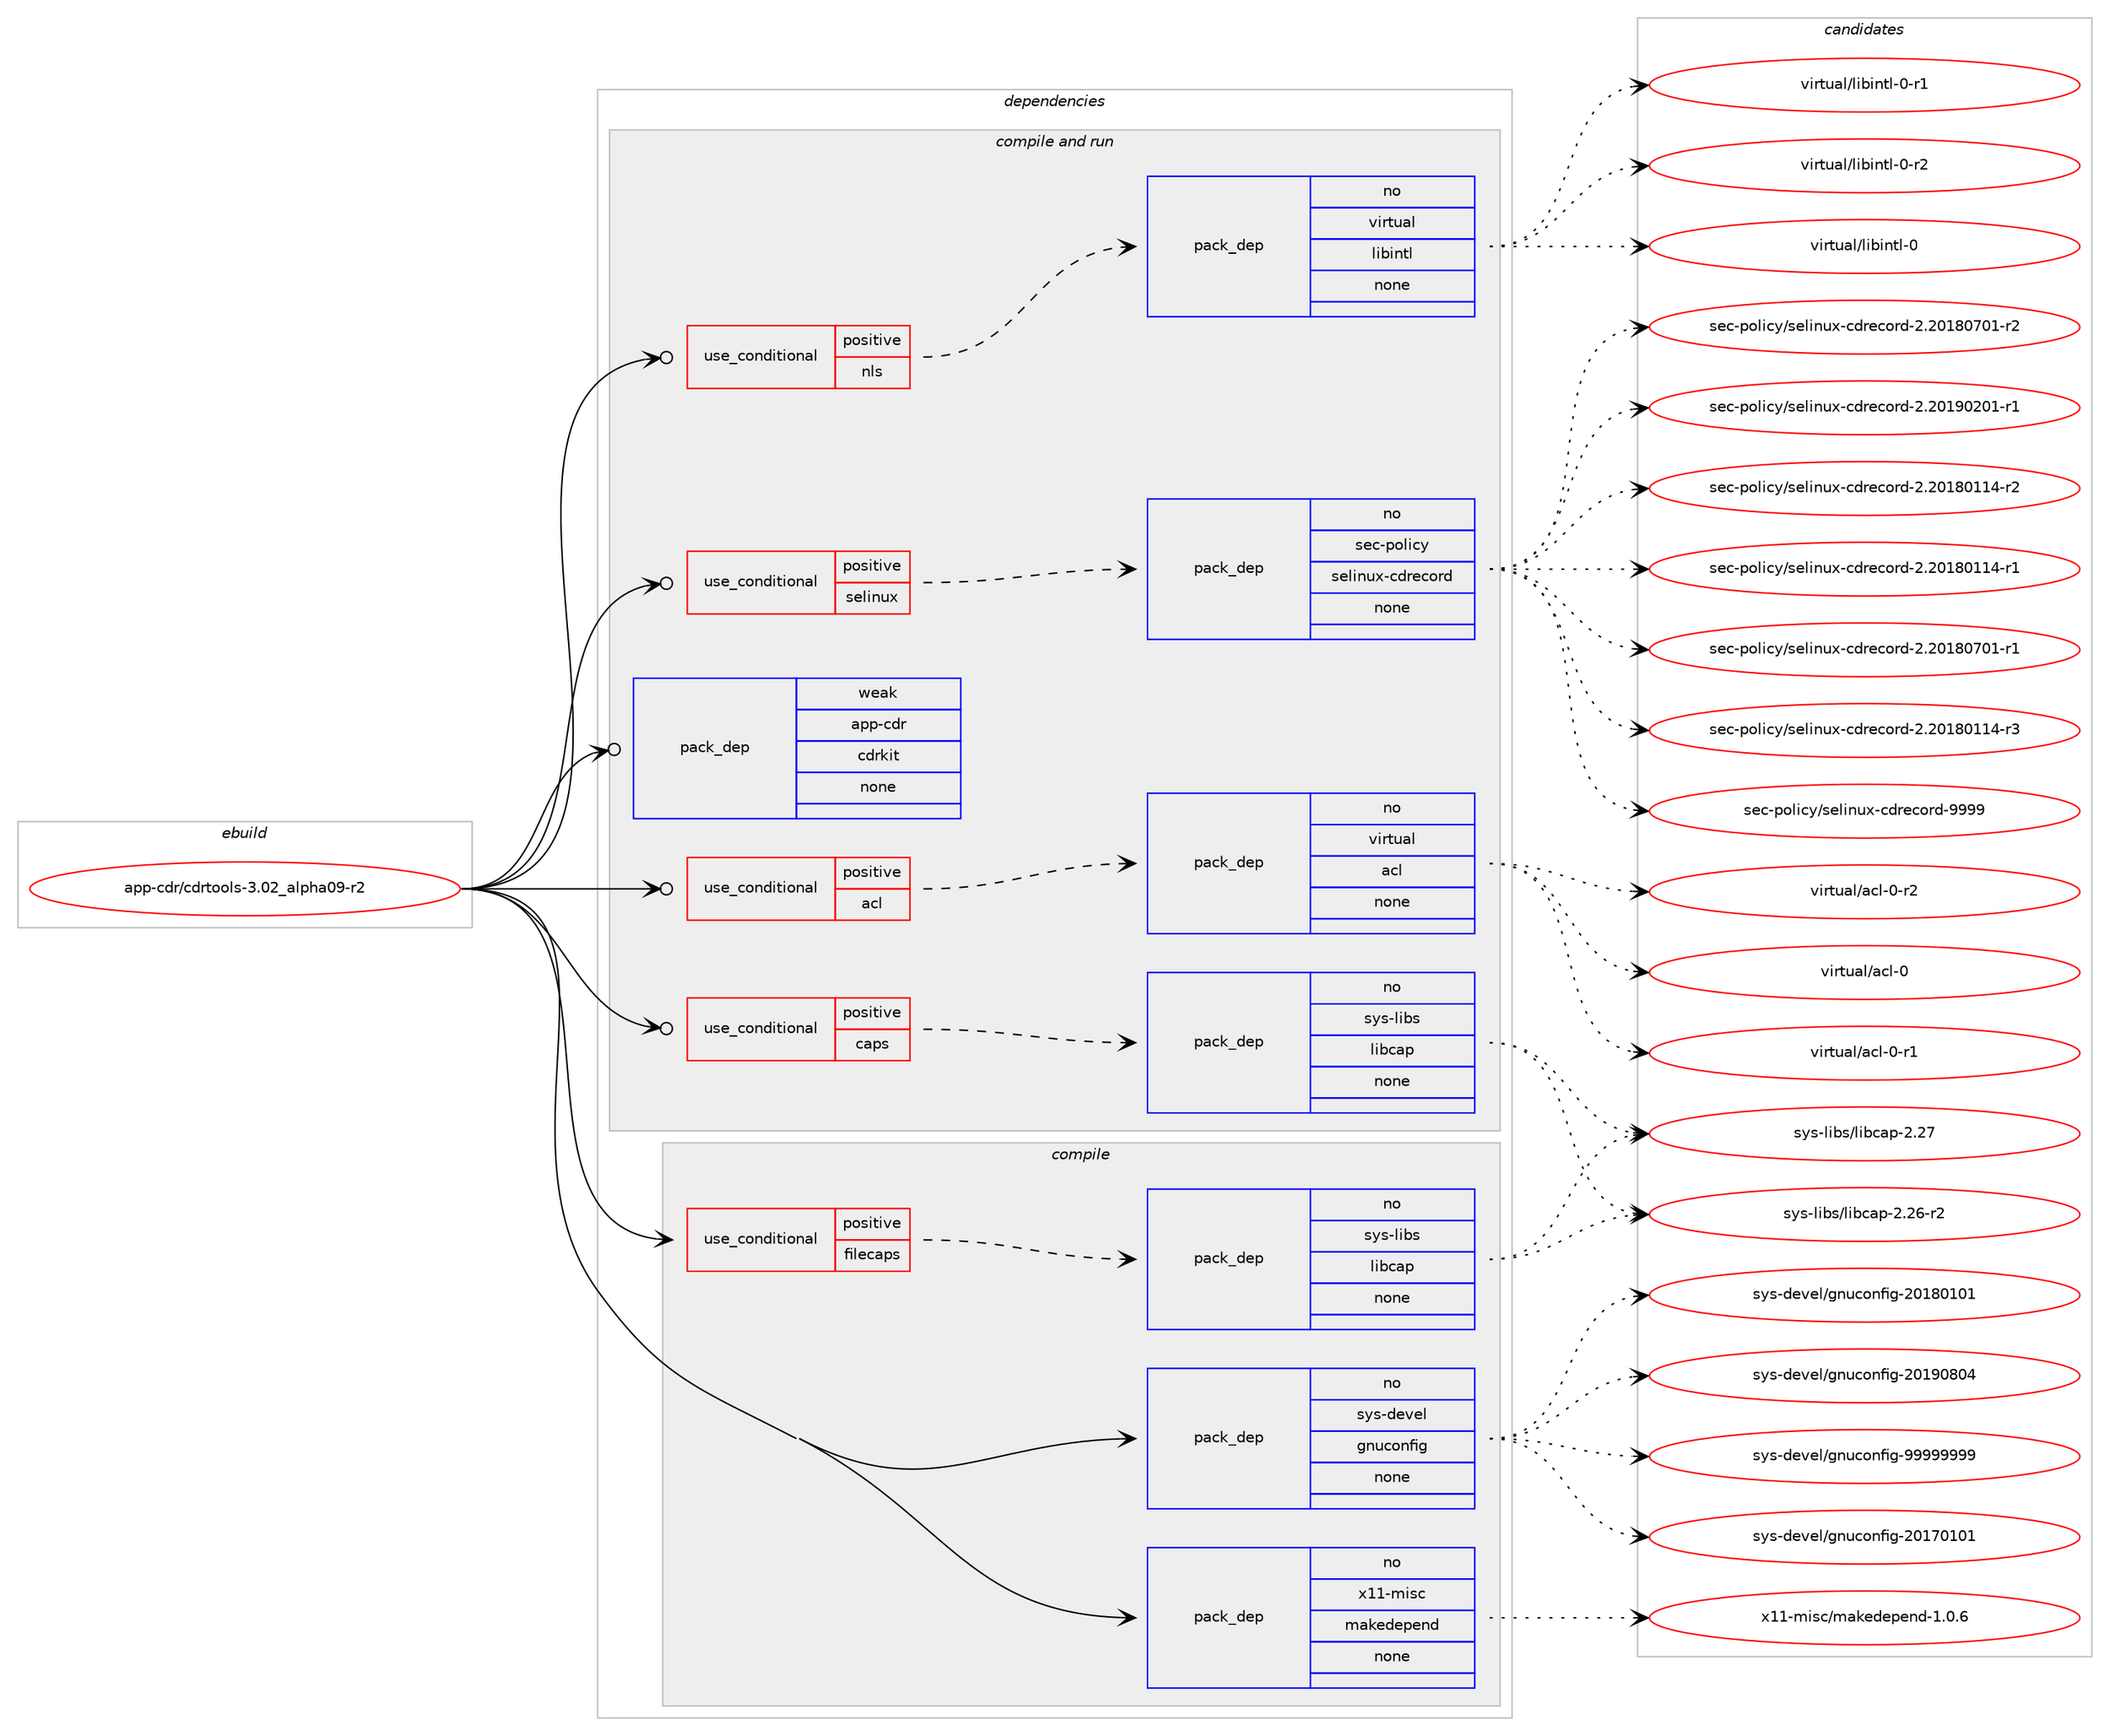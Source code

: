 digraph prolog {

# *************
# Graph options
# *************

newrank=true;
concentrate=true;
compound=true;
graph [rankdir=LR,fontname=Helvetica,fontsize=10,ranksep=1.5];#, ranksep=2.5, nodesep=0.2];
edge  [arrowhead=vee];
node  [fontname=Helvetica,fontsize=10];

# **********
# The ebuild
# **********

subgraph cluster_leftcol {
color=gray;
rank=same;
label=<<i>ebuild</i>>;
id [label="app-cdr/cdrtools-3.02_alpha09-r2", color=red, width=4, href="../app-cdr/cdrtools-3.02_alpha09-r2.svg"];
}

# ****************
# The dependencies
# ****************

subgraph cluster_midcol {
color=gray;
label=<<i>dependencies</i>>;
subgraph cluster_compile {
fillcolor="#eeeeee";
style=filled;
label=<<i>compile</i>>;
subgraph cond113537 {
dependency475727 [label=<<TABLE BORDER="0" CELLBORDER="1" CELLSPACING="0" CELLPADDING="4"><TR><TD ROWSPAN="3" CELLPADDING="10">use_conditional</TD></TR><TR><TD>positive</TD></TR><TR><TD>filecaps</TD></TR></TABLE>>, shape=none, color=red];
subgraph pack353553 {
dependency475728 [label=<<TABLE BORDER="0" CELLBORDER="1" CELLSPACING="0" CELLPADDING="4" WIDTH="220"><TR><TD ROWSPAN="6" CELLPADDING="30">pack_dep</TD></TR><TR><TD WIDTH="110">no</TD></TR><TR><TD>sys-libs</TD></TR><TR><TD>libcap</TD></TR><TR><TD>none</TD></TR><TR><TD></TD></TR></TABLE>>, shape=none, color=blue];
}
dependency475727:e -> dependency475728:w [weight=20,style="dashed",arrowhead="vee"];
}
id:e -> dependency475727:w [weight=20,style="solid",arrowhead="vee"];
subgraph pack353554 {
dependency475729 [label=<<TABLE BORDER="0" CELLBORDER="1" CELLSPACING="0" CELLPADDING="4" WIDTH="220"><TR><TD ROWSPAN="6" CELLPADDING="30">pack_dep</TD></TR><TR><TD WIDTH="110">no</TD></TR><TR><TD>sys-devel</TD></TR><TR><TD>gnuconfig</TD></TR><TR><TD>none</TD></TR><TR><TD></TD></TR></TABLE>>, shape=none, color=blue];
}
id:e -> dependency475729:w [weight=20,style="solid",arrowhead="vee"];
subgraph pack353555 {
dependency475730 [label=<<TABLE BORDER="0" CELLBORDER="1" CELLSPACING="0" CELLPADDING="4" WIDTH="220"><TR><TD ROWSPAN="6" CELLPADDING="30">pack_dep</TD></TR><TR><TD WIDTH="110">no</TD></TR><TR><TD>x11-misc</TD></TR><TR><TD>makedepend</TD></TR><TR><TD>none</TD></TR><TR><TD></TD></TR></TABLE>>, shape=none, color=blue];
}
id:e -> dependency475730:w [weight=20,style="solid",arrowhead="vee"];
}
subgraph cluster_compileandrun {
fillcolor="#eeeeee";
style=filled;
label=<<i>compile and run</i>>;
subgraph cond113538 {
dependency475731 [label=<<TABLE BORDER="0" CELLBORDER="1" CELLSPACING="0" CELLPADDING="4"><TR><TD ROWSPAN="3" CELLPADDING="10">use_conditional</TD></TR><TR><TD>positive</TD></TR><TR><TD>acl</TD></TR></TABLE>>, shape=none, color=red];
subgraph pack353556 {
dependency475732 [label=<<TABLE BORDER="0" CELLBORDER="1" CELLSPACING="0" CELLPADDING="4" WIDTH="220"><TR><TD ROWSPAN="6" CELLPADDING="30">pack_dep</TD></TR><TR><TD WIDTH="110">no</TD></TR><TR><TD>virtual</TD></TR><TR><TD>acl</TD></TR><TR><TD>none</TD></TR><TR><TD></TD></TR></TABLE>>, shape=none, color=blue];
}
dependency475731:e -> dependency475732:w [weight=20,style="dashed",arrowhead="vee"];
}
id:e -> dependency475731:w [weight=20,style="solid",arrowhead="odotvee"];
subgraph cond113539 {
dependency475733 [label=<<TABLE BORDER="0" CELLBORDER="1" CELLSPACING="0" CELLPADDING="4"><TR><TD ROWSPAN="3" CELLPADDING="10">use_conditional</TD></TR><TR><TD>positive</TD></TR><TR><TD>caps</TD></TR></TABLE>>, shape=none, color=red];
subgraph pack353557 {
dependency475734 [label=<<TABLE BORDER="0" CELLBORDER="1" CELLSPACING="0" CELLPADDING="4" WIDTH="220"><TR><TD ROWSPAN="6" CELLPADDING="30">pack_dep</TD></TR><TR><TD WIDTH="110">no</TD></TR><TR><TD>sys-libs</TD></TR><TR><TD>libcap</TD></TR><TR><TD>none</TD></TR><TR><TD></TD></TR></TABLE>>, shape=none, color=blue];
}
dependency475733:e -> dependency475734:w [weight=20,style="dashed",arrowhead="vee"];
}
id:e -> dependency475733:w [weight=20,style="solid",arrowhead="odotvee"];
subgraph cond113540 {
dependency475735 [label=<<TABLE BORDER="0" CELLBORDER="1" CELLSPACING="0" CELLPADDING="4"><TR><TD ROWSPAN="3" CELLPADDING="10">use_conditional</TD></TR><TR><TD>positive</TD></TR><TR><TD>nls</TD></TR></TABLE>>, shape=none, color=red];
subgraph pack353558 {
dependency475736 [label=<<TABLE BORDER="0" CELLBORDER="1" CELLSPACING="0" CELLPADDING="4" WIDTH="220"><TR><TD ROWSPAN="6" CELLPADDING="30">pack_dep</TD></TR><TR><TD WIDTH="110">no</TD></TR><TR><TD>virtual</TD></TR><TR><TD>libintl</TD></TR><TR><TD>none</TD></TR><TR><TD></TD></TR></TABLE>>, shape=none, color=blue];
}
dependency475735:e -> dependency475736:w [weight=20,style="dashed",arrowhead="vee"];
}
id:e -> dependency475735:w [weight=20,style="solid",arrowhead="odotvee"];
subgraph cond113541 {
dependency475737 [label=<<TABLE BORDER="0" CELLBORDER="1" CELLSPACING="0" CELLPADDING="4"><TR><TD ROWSPAN="3" CELLPADDING="10">use_conditional</TD></TR><TR><TD>positive</TD></TR><TR><TD>selinux</TD></TR></TABLE>>, shape=none, color=red];
subgraph pack353559 {
dependency475738 [label=<<TABLE BORDER="0" CELLBORDER="1" CELLSPACING="0" CELLPADDING="4" WIDTH="220"><TR><TD ROWSPAN="6" CELLPADDING="30">pack_dep</TD></TR><TR><TD WIDTH="110">no</TD></TR><TR><TD>sec-policy</TD></TR><TR><TD>selinux-cdrecord</TD></TR><TR><TD>none</TD></TR><TR><TD></TD></TR></TABLE>>, shape=none, color=blue];
}
dependency475737:e -> dependency475738:w [weight=20,style="dashed",arrowhead="vee"];
}
id:e -> dependency475737:w [weight=20,style="solid",arrowhead="odotvee"];
subgraph pack353560 {
dependency475739 [label=<<TABLE BORDER="0" CELLBORDER="1" CELLSPACING="0" CELLPADDING="4" WIDTH="220"><TR><TD ROWSPAN="6" CELLPADDING="30">pack_dep</TD></TR><TR><TD WIDTH="110">weak</TD></TR><TR><TD>app-cdr</TD></TR><TR><TD>cdrkit</TD></TR><TR><TD>none</TD></TR><TR><TD></TD></TR></TABLE>>, shape=none, color=blue];
}
id:e -> dependency475739:w [weight=20,style="solid",arrowhead="odotvee"];
}
subgraph cluster_run {
fillcolor="#eeeeee";
style=filled;
label=<<i>run</i>>;
}
}

# **************
# The candidates
# **************

subgraph cluster_choices {
rank=same;
color=gray;
label=<<i>candidates</i>>;

subgraph choice353553 {
color=black;
nodesep=1;
choice11512111545108105981154710810598999711245504650544511450 [label="sys-libs/libcap-2.26-r2", color=red, width=4,href="../sys-libs/libcap-2.26-r2.svg"];
choice1151211154510810598115471081059899971124550465055 [label="sys-libs/libcap-2.27", color=red, width=4,href="../sys-libs/libcap-2.27.svg"];
dependency475728:e -> choice11512111545108105981154710810598999711245504650544511450:w [style=dotted,weight="100"];
dependency475728:e -> choice1151211154510810598115471081059899971124550465055:w [style=dotted,weight="100"];
}
subgraph choice353554 {
color=black;
nodesep=1;
choice115121115451001011181011084710311011799111110102105103455048495548494849 [label="sys-devel/gnuconfig-20170101", color=red, width=4,href="../sys-devel/gnuconfig-20170101.svg"];
choice115121115451001011181011084710311011799111110102105103455048495648494849 [label="sys-devel/gnuconfig-20180101", color=red, width=4,href="../sys-devel/gnuconfig-20180101.svg"];
choice115121115451001011181011084710311011799111110102105103455048495748564852 [label="sys-devel/gnuconfig-20190804", color=red, width=4,href="../sys-devel/gnuconfig-20190804.svg"];
choice115121115451001011181011084710311011799111110102105103455757575757575757 [label="sys-devel/gnuconfig-99999999", color=red, width=4,href="../sys-devel/gnuconfig-99999999.svg"];
dependency475729:e -> choice115121115451001011181011084710311011799111110102105103455048495548494849:w [style=dotted,weight="100"];
dependency475729:e -> choice115121115451001011181011084710311011799111110102105103455048495648494849:w [style=dotted,weight="100"];
dependency475729:e -> choice115121115451001011181011084710311011799111110102105103455048495748564852:w [style=dotted,weight="100"];
dependency475729:e -> choice115121115451001011181011084710311011799111110102105103455757575757575757:w [style=dotted,weight="100"];
}
subgraph choice353555 {
color=black;
nodesep=1;
choice120494945109105115994710997107101100101112101110100454946484654 [label="x11-misc/makedepend-1.0.6", color=red, width=4,href="../x11-misc/makedepend-1.0.6.svg"];
dependency475730:e -> choice120494945109105115994710997107101100101112101110100454946484654:w [style=dotted,weight="100"];
}
subgraph choice353556 {
color=black;
nodesep=1;
choice118105114116117971084797991084548 [label="virtual/acl-0", color=red, width=4,href="../virtual/acl-0.svg"];
choice1181051141161179710847979910845484511449 [label="virtual/acl-0-r1", color=red, width=4,href="../virtual/acl-0-r1.svg"];
choice1181051141161179710847979910845484511450 [label="virtual/acl-0-r2", color=red, width=4,href="../virtual/acl-0-r2.svg"];
dependency475732:e -> choice118105114116117971084797991084548:w [style=dotted,weight="100"];
dependency475732:e -> choice1181051141161179710847979910845484511449:w [style=dotted,weight="100"];
dependency475732:e -> choice1181051141161179710847979910845484511450:w [style=dotted,weight="100"];
}
subgraph choice353557 {
color=black;
nodesep=1;
choice11512111545108105981154710810598999711245504650544511450 [label="sys-libs/libcap-2.26-r2", color=red, width=4,href="../sys-libs/libcap-2.26-r2.svg"];
choice1151211154510810598115471081059899971124550465055 [label="sys-libs/libcap-2.27", color=red, width=4,href="../sys-libs/libcap-2.27.svg"];
dependency475734:e -> choice11512111545108105981154710810598999711245504650544511450:w [style=dotted,weight="100"];
dependency475734:e -> choice1151211154510810598115471081059899971124550465055:w [style=dotted,weight="100"];
}
subgraph choice353558 {
color=black;
nodesep=1;
choice1181051141161179710847108105981051101161084548 [label="virtual/libintl-0", color=red, width=4,href="../virtual/libintl-0.svg"];
choice11810511411611797108471081059810511011610845484511449 [label="virtual/libintl-0-r1", color=red, width=4,href="../virtual/libintl-0-r1.svg"];
choice11810511411611797108471081059810511011610845484511450 [label="virtual/libintl-0-r2", color=red, width=4,href="../virtual/libintl-0-r2.svg"];
dependency475736:e -> choice1181051141161179710847108105981051101161084548:w [style=dotted,weight="100"];
dependency475736:e -> choice11810511411611797108471081059810511011610845484511449:w [style=dotted,weight="100"];
dependency475736:e -> choice11810511411611797108471081059810511011610845484511450:w [style=dotted,weight="100"];
}
subgraph choice353559 {
color=black;
nodesep=1;
choice1151019945112111108105991214711510110810511011712045991001141019911111410045504650484956484949524511449 [label="sec-policy/selinux-cdrecord-2.20180114-r1", color=red, width=4,href="../sec-policy/selinux-cdrecord-2.20180114-r1.svg"];
choice1151019945112111108105991214711510110810511011712045991001141019911111410045504650484956484949524511450 [label="sec-policy/selinux-cdrecord-2.20180114-r2", color=red, width=4,href="../sec-policy/selinux-cdrecord-2.20180114-r2.svg"];
choice1151019945112111108105991214711510110810511011712045991001141019911111410045504650484956484949524511451 [label="sec-policy/selinux-cdrecord-2.20180114-r3", color=red, width=4,href="../sec-policy/selinux-cdrecord-2.20180114-r3.svg"];
choice1151019945112111108105991214711510110810511011712045991001141019911111410045504650484956485548494511449 [label="sec-policy/selinux-cdrecord-2.20180701-r1", color=red, width=4,href="../sec-policy/selinux-cdrecord-2.20180701-r1.svg"];
choice1151019945112111108105991214711510110810511011712045991001141019911111410045504650484956485548494511450 [label="sec-policy/selinux-cdrecord-2.20180701-r2", color=red, width=4,href="../sec-policy/selinux-cdrecord-2.20180701-r2.svg"];
choice1151019945112111108105991214711510110810511011712045991001141019911111410045504650484957485048494511449 [label="sec-policy/selinux-cdrecord-2.20190201-r1", color=red, width=4,href="../sec-policy/selinux-cdrecord-2.20190201-r1.svg"];
choice115101994511211110810599121471151011081051101171204599100114101991111141004557575757 [label="sec-policy/selinux-cdrecord-9999", color=red, width=4,href="../sec-policy/selinux-cdrecord-9999.svg"];
dependency475738:e -> choice1151019945112111108105991214711510110810511011712045991001141019911111410045504650484956484949524511449:w [style=dotted,weight="100"];
dependency475738:e -> choice1151019945112111108105991214711510110810511011712045991001141019911111410045504650484956484949524511450:w [style=dotted,weight="100"];
dependency475738:e -> choice1151019945112111108105991214711510110810511011712045991001141019911111410045504650484956484949524511451:w [style=dotted,weight="100"];
dependency475738:e -> choice1151019945112111108105991214711510110810511011712045991001141019911111410045504650484956485548494511449:w [style=dotted,weight="100"];
dependency475738:e -> choice1151019945112111108105991214711510110810511011712045991001141019911111410045504650484956485548494511450:w [style=dotted,weight="100"];
dependency475738:e -> choice1151019945112111108105991214711510110810511011712045991001141019911111410045504650484957485048494511449:w [style=dotted,weight="100"];
dependency475738:e -> choice115101994511211110810599121471151011081051101171204599100114101991111141004557575757:w [style=dotted,weight="100"];
}
subgraph choice353560 {
color=black;
nodesep=1;
}
}

}
